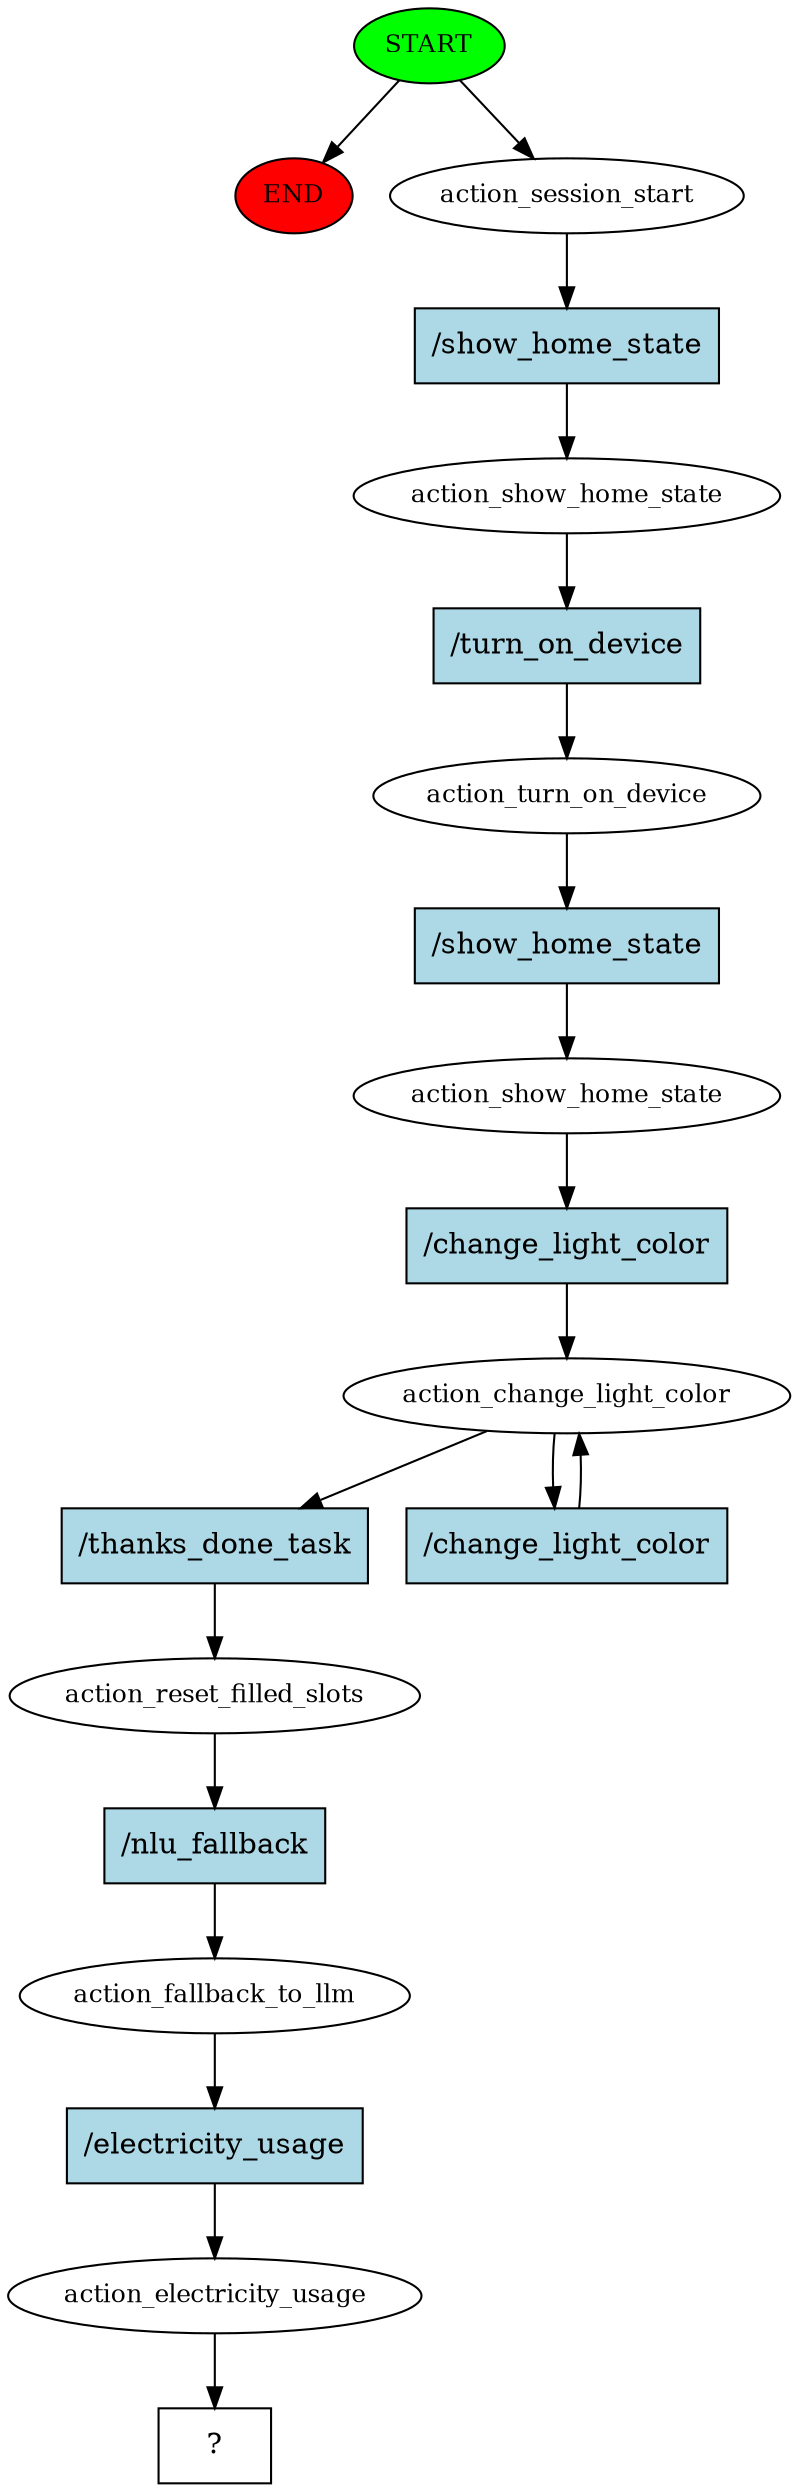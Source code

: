 digraph  {
0 [class="start active", fillcolor=green, fontsize=12, label=START, style=filled];
"-1" [class=end, fillcolor=red, fontsize=12, label=END, style=filled];
1 [class=active, fontsize=12, label=action_session_start];
2 [class=active, fontsize=12, label=action_show_home_state];
3 [class=active, fontsize=12, label=action_turn_on_device];
4 [class=active, fontsize=12, label=action_show_home_state];
5 [class=active, fontsize=12, label=action_change_light_color];
7 [class=active, fontsize=12, label=action_reset_filled_slots];
8 [class=active, fontsize=12, label=action_fallback_to_llm];
9 [class=active, fontsize=12, label=action_electricity_usage];
10 [class="intent dashed active", label="  ?  ", shape=rect];
11 [class="intent active", fillcolor=lightblue, label="/show_home_state", shape=rect, style=filled];
12 [class="intent active", fillcolor=lightblue, label="/turn_on_device", shape=rect, style=filled];
13 [class="intent active", fillcolor=lightblue, label="/show_home_state", shape=rect, style=filled];
14 [class="intent active", fillcolor=lightblue, label="/change_light_color", shape=rect, style=filled];
15 [class="intent active", fillcolor=lightblue, label="/thanks_done_task", shape=rect, style=filled];
16 [class="intent active", fillcolor=lightblue, label="/change_light_color", shape=rect, style=filled];
17 [class="intent active", fillcolor=lightblue, label="/nlu_fallback", shape=rect, style=filled];
18 [class="intent active", fillcolor=lightblue, label="/electricity_usage", shape=rect, style=filled];
0 -> "-1"  [class="", key=NONE, label=""];
0 -> 1  [class=active, key=NONE, label=""];
1 -> 11  [class=active, key=0];
2 -> 12  [class=active, key=0];
3 -> 13  [class=active, key=0];
4 -> 14  [class=active, key=0];
5 -> 15  [class=active, key=0];
5 -> 16  [class=active, key=0];
7 -> 17  [class=active, key=0];
8 -> 18  [class=active, key=0];
9 -> 10  [class=active, key=NONE, label=""];
11 -> 2  [class=active, key=0];
12 -> 3  [class=active, key=0];
13 -> 4  [class=active, key=0];
14 -> 5  [class=active, key=0];
15 -> 7  [class=active, key=0];
16 -> 5  [class=active, key=0];
17 -> 8  [class=active, key=0];
18 -> 9  [class=active, key=0];
}

